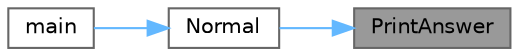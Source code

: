 digraph "PrintAnswer"
{
 // LATEX_PDF_SIZE
  bgcolor="transparent";
  edge [fontname=Helvetica,fontsize=10,labelfontname=Helvetica,labelfontsize=10];
  node [fontname=Helvetica,fontsize=10,shape=box,height=0.2,width=0.4];
  rankdir="RL";
  Node1 [id="Node000001",label="PrintAnswer",height=0.2,width=0.4,color="gray40", fillcolor="grey60", style="filled", fontcolor="black",tooltip="outputs the solution to the quadratic equation of the Solver() function"];
  Node1 -> Node2 [id="edge1_Node000001_Node000002",dir="back",color="steelblue1",style="solid",tooltip=" "];
  Node2 [id="Node000002",label="Normal",height=0.2,width=0.4,color="grey40", fillcolor="white", style="filled",URL="$in__out_8cpp.html#a1fdf55ed3dd9b244e848d6d484ed6233",tooltip="a function that runs SolveSquare with user's coefficients"];
  Node2 -> Node3 [id="edge2_Node000002_Node000003",dir="back",color="steelblue1",style="solid",tooltip=" "];
  Node3 [id="Node000003",label="main",height=0.2,width=0.4,color="grey40", fillcolor="white", style="filled",URL="$main_8cpp.html#a0ddf1224851353fc92bfbff6f499fa97",tooltip="a function runs main functions of all program"];
}
